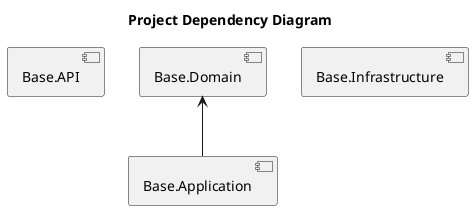 @startuml
title Project Dependency Diagram

' Define components (e.g., projects, libraries, etc.)
component "Base.API" as BaseAPI
component "Base.Application" as BaseApplication
component "Base.Domain" as BaseDomain
component "Base.Infrastructure" as BaseInfrastructure


' Define relationships
BaseDomain <-- BaseApplication

@enduml
